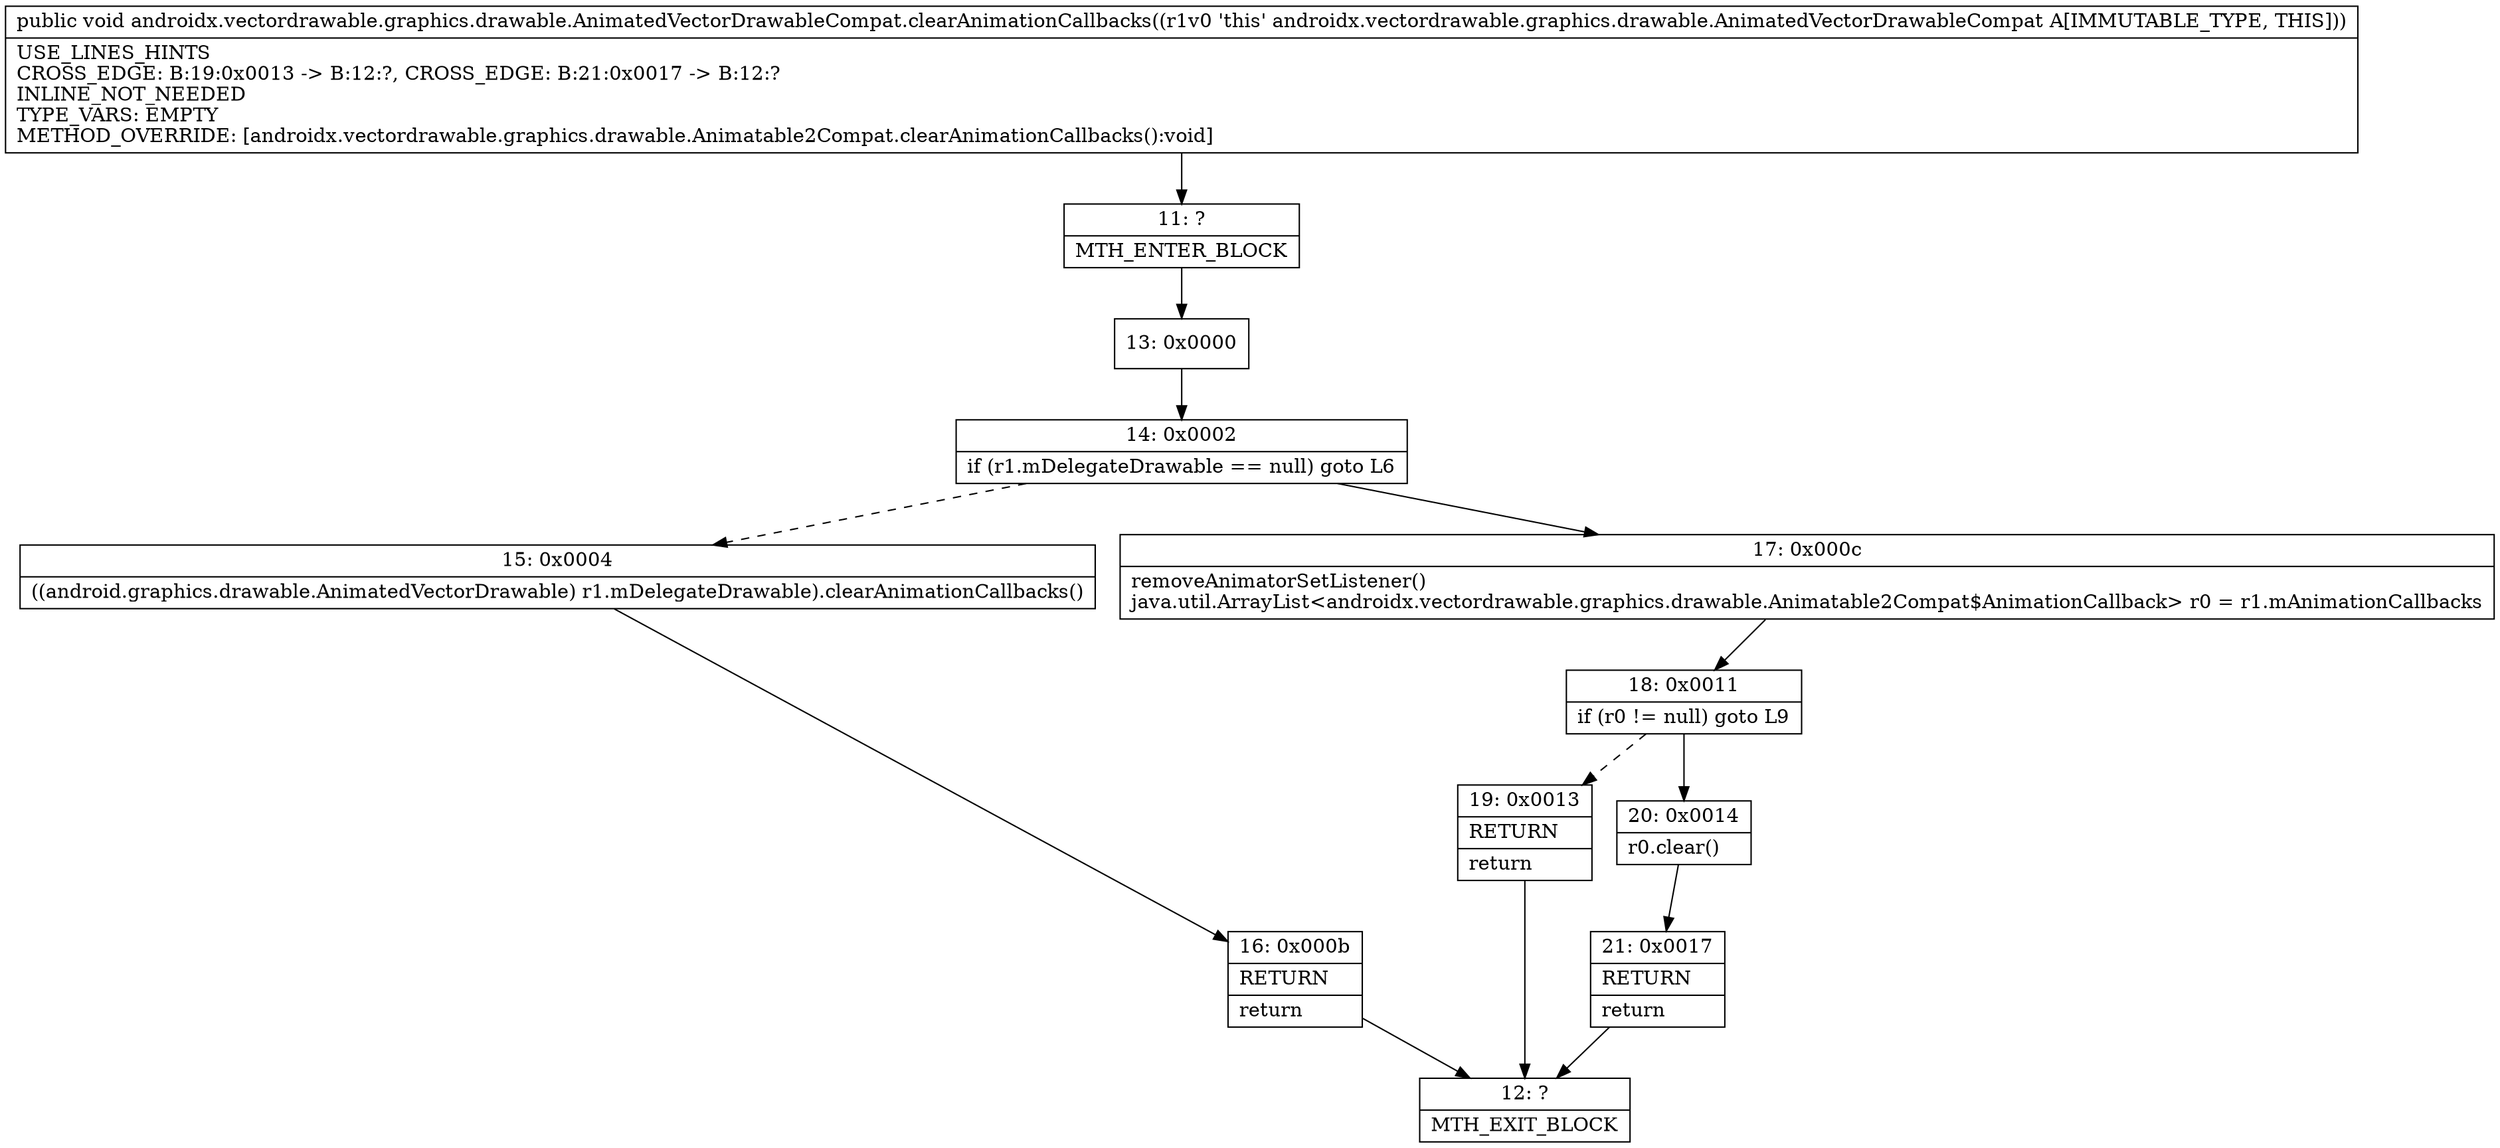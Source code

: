 digraph "CFG forandroidx.vectordrawable.graphics.drawable.AnimatedVectorDrawableCompat.clearAnimationCallbacks()V" {
Node_11 [shape=record,label="{11\:\ ?|MTH_ENTER_BLOCK\l}"];
Node_13 [shape=record,label="{13\:\ 0x0000}"];
Node_14 [shape=record,label="{14\:\ 0x0002|if (r1.mDelegateDrawable == null) goto L6\l}"];
Node_15 [shape=record,label="{15\:\ 0x0004|((android.graphics.drawable.AnimatedVectorDrawable) r1.mDelegateDrawable).clearAnimationCallbacks()\l}"];
Node_16 [shape=record,label="{16\:\ 0x000b|RETURN\l|return\l}"];
Node_12 [shape=record,label="{12\:\ ?|MTH_EXIT_BLOCK\l}"];
Node_17 [shape=record,label="{17\:\ 0x000c|removeAnimatorSetListener()\ljava.util.ArrayList\<androidx.vectordrawable.graphics.drawable.Animatable2Compat$AnimationCallback\> r0 = r1.mAnimationCallbacks\l}"];
Node_18 [shape=record,label="{18\:\ 0x0011|if (r0 != null) goto L9\l}"];
Node_19 [shape=record,label="{19\:\ 0x0013|RETURN\l|return\l}"];
Node_20 [shape=record,label="{20\:\ 0x0014|r0.clear()\l}"];
Node_21 [shape=record,label="{21\:\ 0x0017|RETURN\l|return\l}"];
MethodNode[shape=record,label="{public void androidx.vectordrawable.graphics.drawable.AnimatedVectorDrawableCompat.clearAnimationCallbacks((r1v0 'this' androidx.vectordrawable.graphics.drawable.AnimatedVectorDrawableCompat A[IMMUTABLE_TYPE, THIS]))  | USE_LINES_HINTS\lCROSS_EDGE: B:19:0x0013 \-\> B:12:?, CROSS_EDGE: B:21:0x0017 \-\> B:12:?\lINLINE_NOT_NEEDED\lTYPE_VARS: EMPTY\lMETHOD_OVERRIDE: [androidx.vectordrawable.graphics.drawable.Animatable2Compat.clearAnimationCallbacks():void]\l}"];
MethodNode -> Node_11;Node_11 -> Node_13;
Node_13 -> Node_14;
Node_14 -> Node_15[style=dashed];
Node_14 -> Node_17;
Node_15 -> Node_16;
Node_16 -> Node_12;
Node_17 -> Node_18;
Node_18 -> Node_19[style=dashed];
Node_18 -> Node_20;
Node_19 -> Node_12;
Node_20 -> Node_21;
Node_21 -> Node_12;
}

